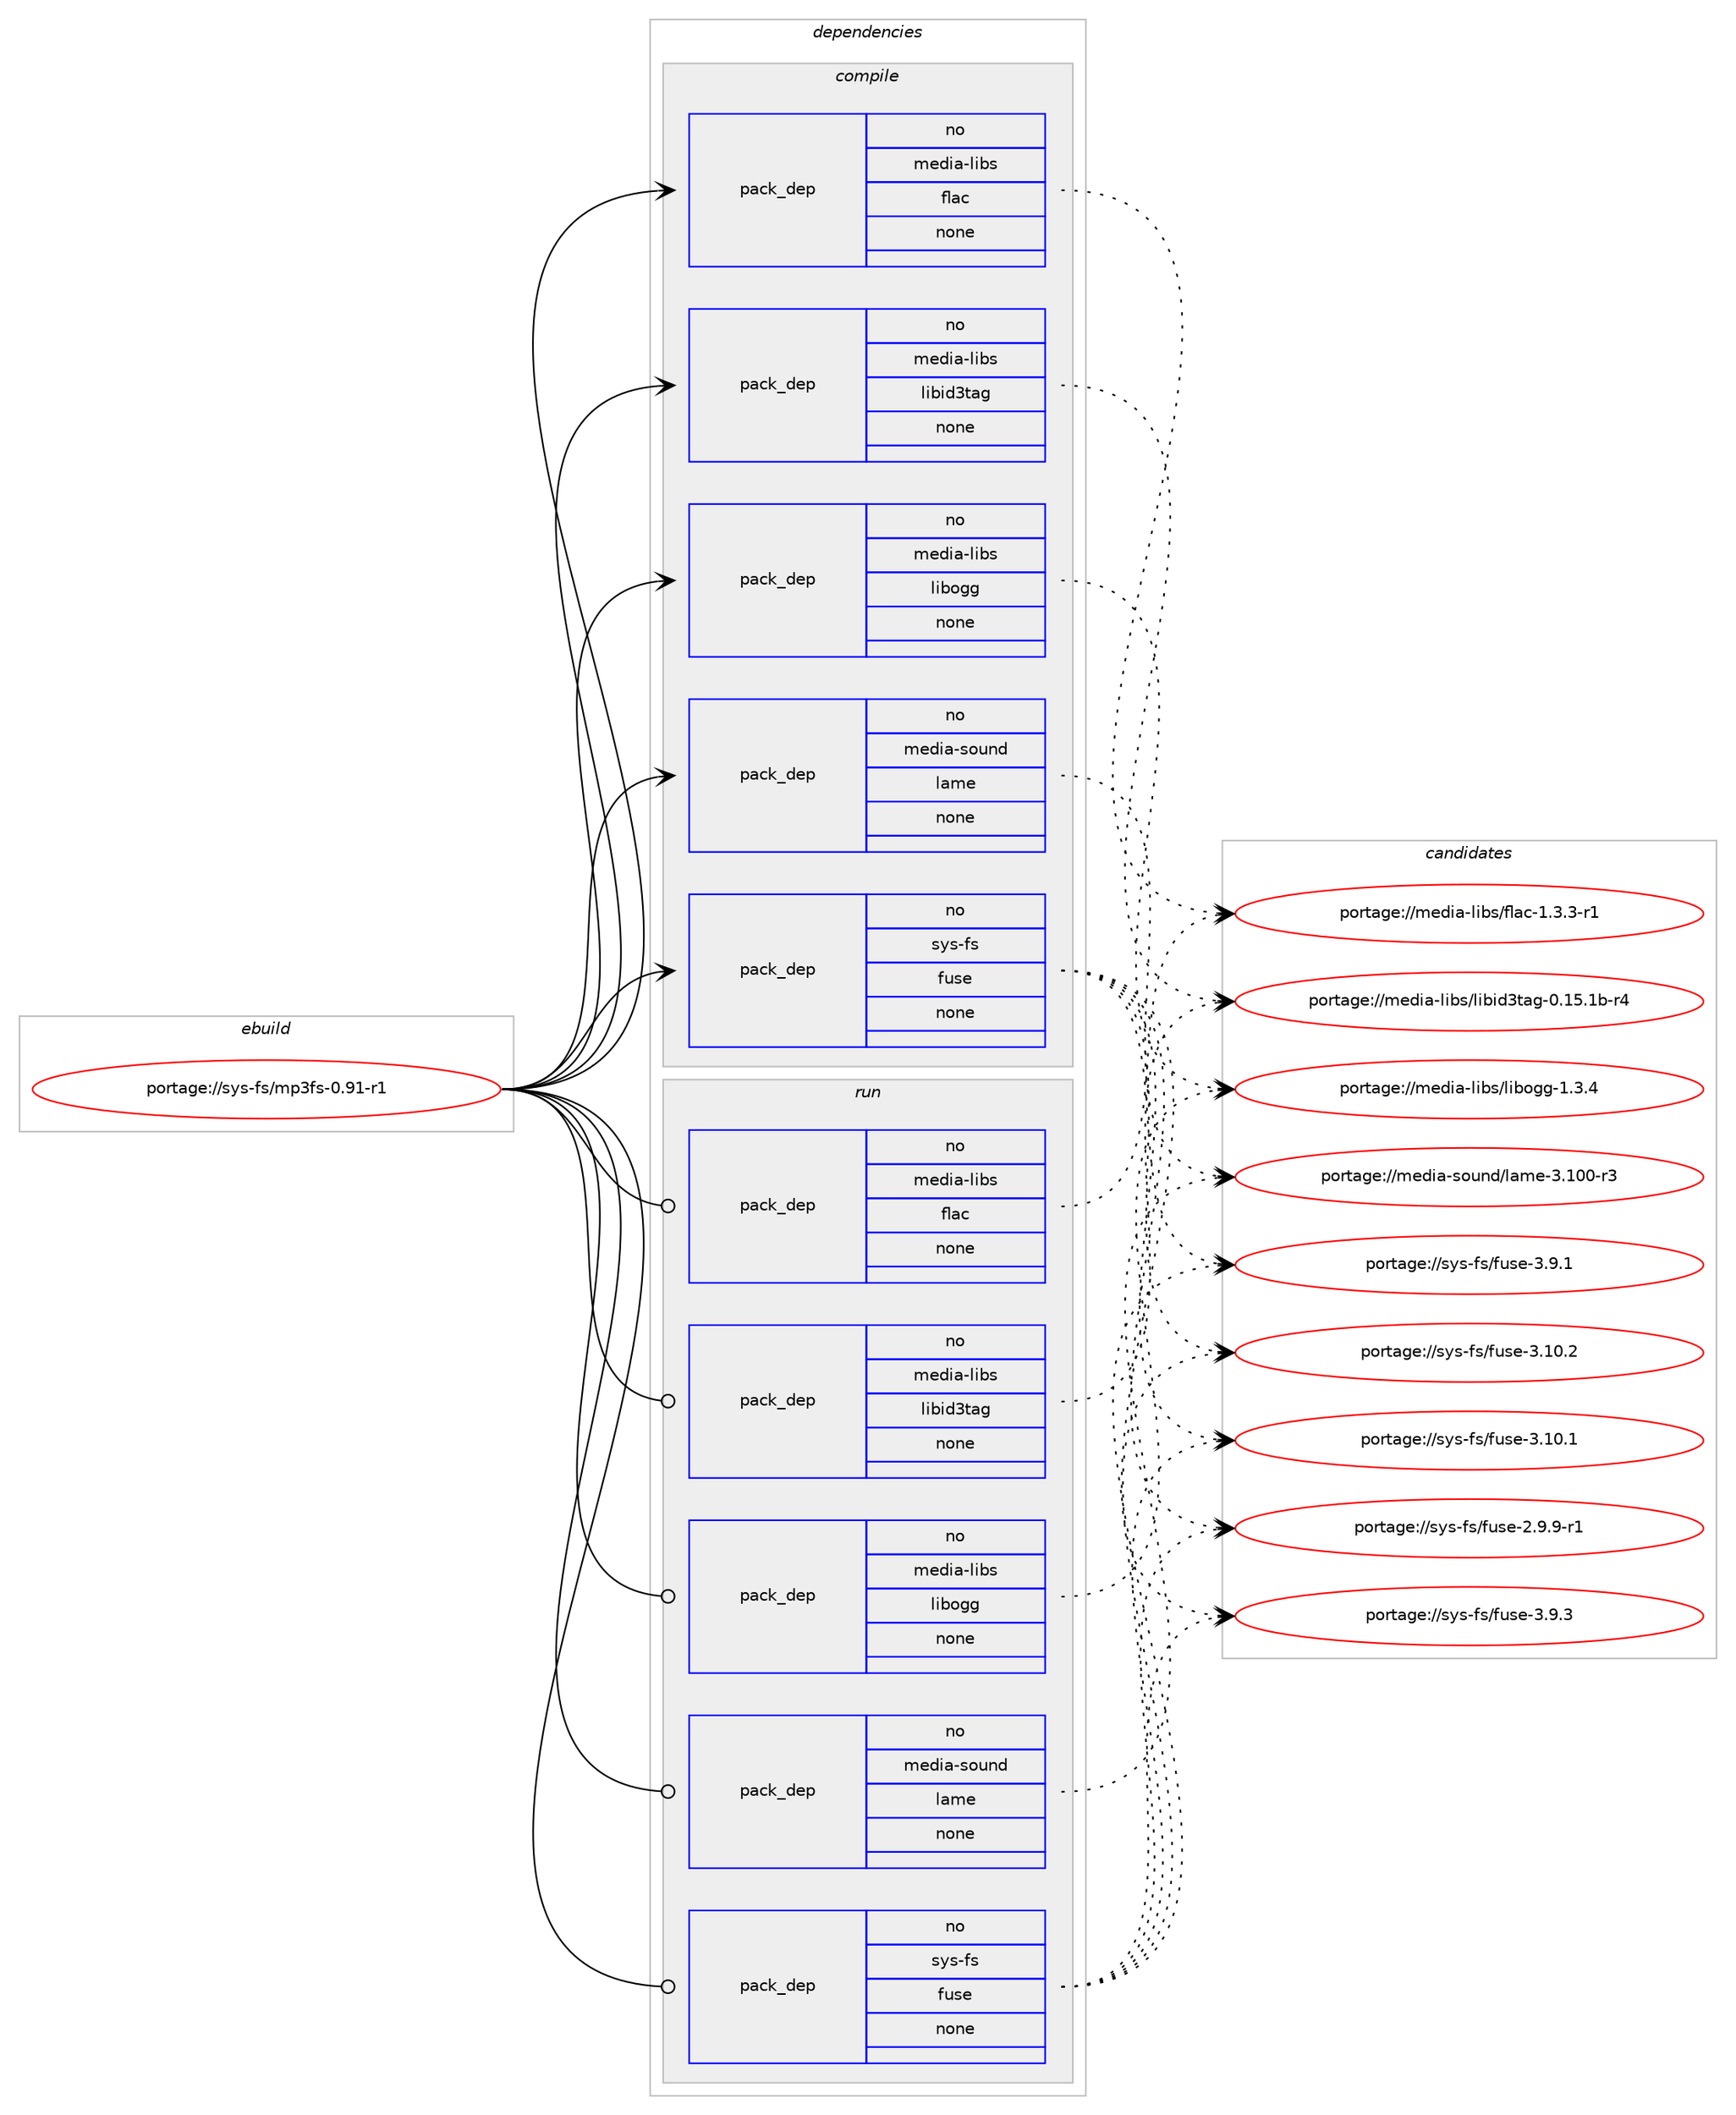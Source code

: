 digraph prolog {

# *************
# Graph options
# *************

newrank=true;
concentrate=true;
compound=true;
graph [rankdir=LR,fontname=Helvetica,fontsize=10,ranksep=1.5];#, ranksep=2.5, nodesep=0.2];
edge  [arrowhead=vee];
node  [fontname=Helvetica,fontsize=10];

# **********
# The ebuild
# **********

subgraph cluster_leftcol {
color=gray;
rank=same;
label=<<i>ebuild</i>>;
id [label="portage://sys-fs/mp3fs-0.91-r1", color=red, width=4, href="../sys-fs/mp3fs-0.91-r1.svg"];
}

# ****************
# The dependencies
# ****************

subgraph cluster_midcol {
color=gray;
label=<<i>dependencies</i>>;
subgraph cluster_compile {
fillcolor="#eeeeee";
style=filled;
label=<<i>compile</i>>;
subgraph pack2758 {
dependency3467 [label=<<TABLE BORDER="0" CELLBORDER="1" CELLSPACING="0" CELLPADDING="4" WIDTH="220"><TR><TD ROWSPAN="6" CELLPADDING="30">pack_dep</TD></TR><TR><TD WIDTH="110">no</TD></TR><TR><TD>media-libs</TD></TR><TR><TD>flac</TD></TR><TR><TD>none</TD></TR><TR><TD></TD></TR></TABLE>>, shape=none, color=blue];
}
id:e -> dependency3467:w [weight=20,style="solid",arrowhead="vee"];
subgraph pack2759 {
dependency3468 [label=<<TABLE BORDER="0" CELLBORDER="1" CELLSPACING="0" CELLPADDING="4" WIDTH="220"><TR><TD ROWSPAN="6" CELLPADDING="30">pack_dep</TD></TR><TR><TD WIDTH="110">no</TD></TR><TR><TD>media-libs</TD></TR><TR><TD>libid3tag</TD></TR><TR><TD>none</TD></TR><TR><TD></TD></TR></TABLE>>, shape=none, color=blue];
}
id:e -> dependency3468:w [weight=20,style="solid",arrowhead="vee"];
subgraph pack2760 {
dependency3469 [label=<<TABLE BORDER="0" CELLBORDER="1" CELLSPACING="0" CELLPADDING="4" WIDTH="220"><TR><TD ROWSPAN="6" CELLPADDING="30">pack_dep</TD></TR><TR><TD WIDTH="110">no</TD></TR><TR><TD>media-libs</TD></TR><TR><TD>libogg</TD></TR><TR><TD>none</TD></TR><TR><TD></TD></TR></TABLE>>, shape=none, color=blue];
}
id:e -> dependency3469:w [weight=20,style="solid",arrowhead="vee"];
subgraph pack2761 {
dependency3470 [label=<<TABLE BORDER="0" CELLBORDER="1" CELLSPACING="0" CELLPADDING="4" WIDTH="220"><TR><TD ROWSPAN="6" CELLPADDING="30">pack_dep</TD></TR><TR><TD WIDTH="110">no</TD></TR><TR><TD>media-sound</TD></TR><TR><TD>lame</TD></TR><TR><TD>none</TD></TR><TR><TD></TD></TR></TABLE>>, shape=none, color=blue];
}
id:e -> dependency3470:w [weight=20,style="solid",arrowhead="vee"];
subgraph pack2762 {
dependency3471 [label=<<TABLE BORDER="0" CELLBORDER="1" CELLSPACING="0" CELLPADDING="4" WIDTH="220"><TR><TD ROWSPAN="6" CELLPADDING="30">pack_dep</TD></TR><TR><TD WIDTH="110">no</TD></TR><TR><TD>sys-fs</TD></TR><TR><TD>fuse</TD></TR><TR><TD>none</TD></TR><TR><TD></TD></TR></TABLE>>, shape=none, color=blue];
}
id:e -> dependency3471:w [weight=20,style="solid",arrowhead="vee"];
}
subgraph cluster_compileandrun {
fillcolor="#eeeeee";
style=filled;
label=<<i>compile and run</i>>;
}
subgraph cluster_run {
fillcolor="#eeeeee";
style=filled;
label=<<i>run</i>>;
subgraph pack2763 {
dependency3472 [label=<<TABLE BORDER="0" CELLBORDER="1" CELLSPACING="0" CELLPADDING="4" WIDTH="220"><TR><TD ROWSPAN="6" CELLPADDING="30">pack_dep</TD></TR><TR><TD WIDTH="110">no</TD></TR><TR><TD>media-libs</TD></TR><TR><TD>flac</TD></TR><TR><TD>none</TD></TR><TR><TD></TD></TR></TABLE>>, shape=none, color=blue];
}
id:e -> dependency3472:w [weight=20,style="solid",arrowhead="odot"];
subgraph pack2764 {
dependency3473 [label=<<TABLE BORDER="0" CELLBORDER="1" CELLSPACING="0" CELLPADDING="4" WIDTH="220"><TR><TD ROWSPAN="6" CELLPADDING="30">pack_dep</TD></TR><TR><TD WIDTH="110">no</TD></TR><TR><TD>media-libs</TD></TR><TR><TD>libid3tag</TD></TR><TR><TD>none</TD></TR><TR><TD></TD></TR></TABLE>>, shape=none, color=blue];
}
id:e -> dependency3473:w [weight=20,style="solid",arrowhead="odot"];
subgraph pack2765 {
dependency3474 [label=<<TABLE BORDER="0" CELLBORDER="1" CELLSPACING="0" CELLPADDING="4" WIDTH="220"><TR><TD ROWSPAN="6" CELLPADDING="30">pack_dep</TD></TR><TR><TD WIDTH="110">no</TD></TR><TR><TD>media-libs</TD></TR><TR><TD>libogg</TD></TR><TR><TD>none</TD></TR><TR><TD></TD></TR></TABLE>>, shape=none, color=blue];
}
id:e -> dependency3474:w [weight=20,style="solid",arrowhead="odot"];
subgraph pack2766 {
dependency3475 [label=<<TABLE BORDER="0" CELLBORDER="1" CELLSPACING="0" CELLPADDING="4" WIDTH="220"><TR><TD ROWSPAN="6" CELLPADDING="30">pack_dep</TD></TR><TR><TD WIDTH="110">no</TD></TR><TR><TD>media-sound</TD></TR><TR><TD>lame</TD></TR><TR><TD>none</TD></TR><TR><TD></TD></TR></TABLE>>, shape=none, color=blue];
}
id:e -> dependency3475:w [weight=20,style="solid",arrowhead="odot"];
subgraph pack2767 {
dependency3476 [label=<<TABLE BORDER="0" CELLBORDER="1" CELLSPACING="0" CELLPADDING="4" WIDTH="220"><TR><TD ROWSPAN="6" CELLPADDING="30">pack_dep</TD></TR><TR><TD WIDTH="110">no</TD></TR><TR><TD>sys-fs</TD></TR><TR><TD>fuse</TD></TR><TR><TD>none</TD></TR><TR><TD></TD></TR></TABLE>>, shape=none, color=blue];
}
id:e -> dependency3476:w [weight=20,style="solid",arrowhead="odot"];
}
}

# **************
# The candidates
# **************

subgraph cluster_choices {
rank=same;
color=gray;
label=<<i>candidates</i>>;

subgraph choice2758 {
color=black;
nodesep=1;
choice1091011001059745108105981154710210897994549465146514511449 [label="portage://media-libs/flac-1.3.3-r1", color=red, width=4,href="../media-libs/flac-1.3.3-r1.svg"];
dependency3467:e -> choice1091011001059745108105981154710210897994549465146514511449:w [style=dotted,weight="100"];
}
subgraph choice2759 {
color=black;
nodesep=1;
choice1091011001059745108105981154710810598105100511169710345484649534649984511452 [label="portage://media-libs/libid3tag-0.15.1b-r4", color=red, width=4,href="../media-libs/libid3tag-0.15.1b-r4.svg"];
dependency3468:e -> choice1091011001059745108105981154710810598105100511169710345484649534649984511452:w [style=dotted,weight="100"];
}
subgraph choice2760 {
color=black;
nodesep=1;
choice1091011001059745108105981154710810598111103103454946514652 [label="portage://media-libs/libogg-1.3.4", color=red, width=4,href="../media-libs/libogg-1.3.4.svg"];
dependency3469:e -> choice1091011001059745108105981154710810598111103103454946514652:w [style=dotted,weight="100"];
}
subgraph choice2761 {
color=black;
nodesep=1;
choice109101100105974511511111711010047108971091014551464948484511451 [label="portage://media-sound/lame-3.100-r3", color=red, width=4,href="../media-sound/lame-3.100-r3.svg"];
dependency3470:e -> choice109101100105974511511111711010047108971091014551464948484511451:w [style=dotted,weight="100"];
}
subgraph choice2762 {
color=black;
nodesep=1;
choice1151211154510211547102117115101455146574651 [label="portage://sys-fs/fuse-3.9.3", color=red, width=4,href="../sys-fs/fuse-3.9.3.svg"];
choice1151211154510211547102117115101455146574649 [label="portage://sys-fs/fuse-3.9.1", color=red, width=4,href="../sys-fs/fuse-3.9.1.svg"];
choice115121115451021154710211711510145514649484650 [label="portage://sys-fs/fuse-3.10.2", color=red, width=4,href="../sys-fs/fuse-3.10.2.svg"];
choice115121115451021154710211711510145514649484649 [label="portage://sys-fs/fuse-3.10.1", color=red, width=4,href="../sys-fs/fuse-3.10.1.svg"];
choice11512111545102115471021171151014550465746574511449 [label="portage://sys-fs/fuse-2.9.9-r1", color=red, width=4,href="../sys-fs/fuse-2.9.9-r1.svg"];
dependency3471:e -> choice1151211154510211547102117115101455146574651:w [style=dotted,weight="100"];
dependency3471:e -> choice1151211154510211547102117115101455146574649:w [style=dotted,weight="100"];
dependency3471:e -> choice115121115451021154710211711510145514649484650:w [style=dotted,weight="100"];
dependency3471:e -> choice115121115451021154710211711510145514649484649:w [style=dotted,weight="100"];
dependency3471:e -> choice11512111545102115471021171151014550465746574511449:w [style=dotted,weight="100"];
}
subgraph choice2763 {
color=black;
nodesep=1;
choice1091011001059745108105981154710210897994549465146514511449 [label="portage://media-libs/flac-1.3.3-r1", color=red, width=4,href="../media-libs/flac-1.3.3-r1.svg"];
dependency3472:e -> choice1091011001059745108105981154710210897994549465146514511449:w [style=dotted,weight="100"];
}
subgraph choice2764 {
color=black;
nodesep=1;
choice1091011001059745108105981154710810598105100511169710345484649534649984511452 [label="portage://media-libs/libid3tag-0.15.1b-r4", color=red, width=4,href="../media-libs/libid3tag-0.15.1b-r4.svg"];
dependency3473:e -> choice1091011001059745108105981154710810598105100511169710345484649534649984511452:w [style=dotted,weight="100"];
}
subgraph choice2765 {
color=black;
nodesep=1;
choice1091011001059745108105981154710810598111103103454946514652 [label="portage://media-libs/libogg-1.3.4", color=red, width=4,href="../media-libs/libogg-1.3.4.svg"];
dependency3474:e -> choice1091011001059745108105981154710810598111103103454946514652:w [style=dotted,weight="100"];
}
subgraph choice2766 {
color=black;
nodesep=1;
choice109101100105974511511111711010047108971091014551464948484511451 [label="portage://media-sound/lame-3.100-r3", color=red, width=4,href="../media-sound/lame-3.100-r3.svg"];
dependency3475:e -> choice109101100105974511511111711010047108971091014551464948484511451:w [style=dotted,weight="100"];
}
subgraph choice2767 {
color=black;
nodesep=1;
choice1151211154510211547102117115101455146574651 [label="portage://sys-fs/fuse-3.9.3", color=red, width=4,href="../sys-fs/fuse-3.9.3.svg"];
choice1151211154510211547102117115101455146574649 [label="portage://sys-fs/fuse-3.9.1", color=red, width=4,href="../sys-fs/fuse-3.9.1.svg"];
choice115121115451021154710211711510145514649484650 [label="portage://sys-fs/fuse-3.10.2", color=red, width=4,href="../sys-fs/fuse-3.10.2.svg"];
choice115121115451021154710211711510145514649484649 [label="portage://sys-fs/fuse-3.10.1", color=red, width=4,href="../sys-fs/fuse-3.10.1.svg"];
choice11512111545102115471021171151014550465746574511449 [label="portage://sys-fs/fuse-2.9.9-r1", color=red, width=4,href="../sys-fs/fuse-2.9.9-r1.svg"];
dependency3476:e -> choice1151211154510211547102117115101455146574651:w [style=dotted,weight="100"];
dependency3476:e -> choice1151211154510211547102117115101455146574649:w [style=dotted,weight="100"];
dependency3476:e -> choice115121115451021154710211711510145514649484650:w [style=dotted,weight="100"];
dependency3476:e -> choice115121115451021154710211711510145514649484649:w [style=dotted,weight="100"];
dependency3476:e -> choice11512111545102115471021171151014550465746574511449:w [style=dotted,weight="100"];
}
}

}
